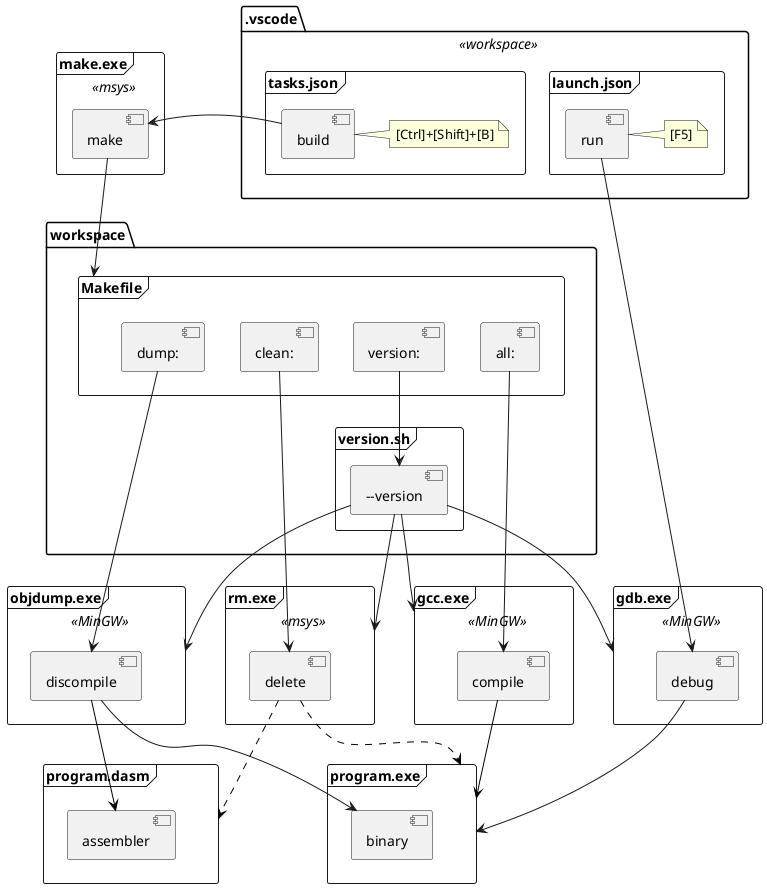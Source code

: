 @startuml enviroment
folder ".vscode" <<workspace>> {
  frame "launch.json" {
    [run]
    note right of [run]
      [F5]
    end note
  }
  frame "tasks.json" {
    [build]
    note right of [build]
      [Ctrl]+[Shift]+[B]
    end note
  }
}
frame "make.exe" <<msys>> {
  [make]
}

folder "workspace"{
  frame "Makefile" {
    [all:]
    [dump:]
    [clean:]
    [version:]
  }
  frame "version.sh" {
    [--version]
  }
}
frame "gcc.exe" <<MinGW>> {
  [compile]
}
frame "objdump.exe" <<MinGW>> {
  [discompile]
}
frame "rm.exe" <<msys>> {
  [delete]
}
frame "gdb.exe" <<MinGW>> {
  [debug]
}
frame "program.exe" {
  [binary]
}
frame "program.dasm" {
  [assembler]
}

build -> [make]
[make] --> Makefile


[all:] --> [compile]
[compile] --> program.exe #black

[dump:] --> [discompile]
[discompile] --> [binary]
[discompile] --> [assembler] #black

[clean:] --> [delete]
[delete] ..> program.exe #black
[delete] ..> program.dasm #black

[run] --> [debug]
[debug] --> program.exe

[version:] --> [--version]

[--version] --> gcc.exe
[--version] --> objdump.exe
[--version] --> rm.exe
[--version] --> gdb.exe
@enduml